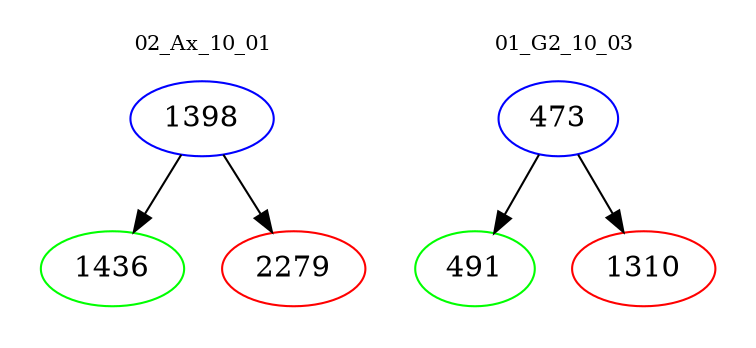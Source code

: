 digraph{
subgraph cluster_0 {
color = white
label = "02_Ax_10_01";
fontsize=10;
T0_1398 [label="1398", color="blue"]
T0_1398 -> T0_1436 [color="black"]
T0_1436 [label="1436", color="green"]
T0_1398 -> T0_2279 [color="black"]
T0_2279 [label="2279", color="red"]
}
subgraph cluster_1 {
color = white
label = "01_G2_10_03";
fontsize=10;
T1_473 [label="473", color="blue"]
T1_473 -> T1_491 [color="black"]
T1_491 [label="491", color="green"]
T1_473 -> T1_1310 [color="black"]
T1_1310 [label="1310", color="red"]
}
}
